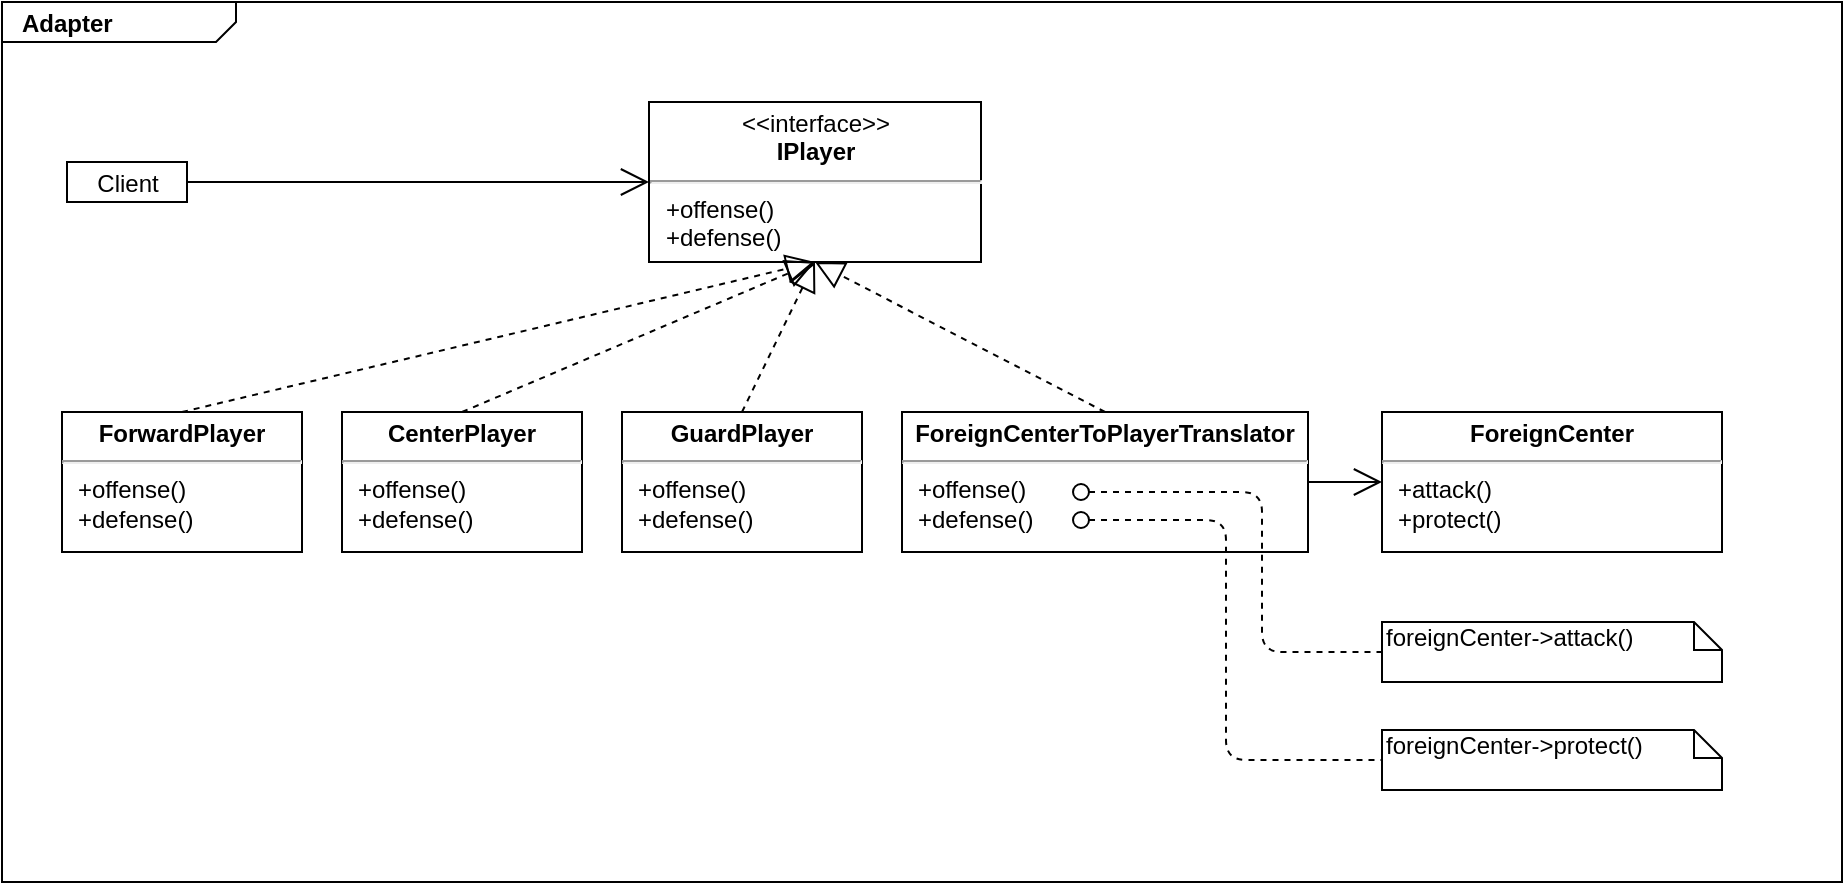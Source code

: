 <mxfile version="12.3.1" type="device" pages="1"><diagram name="Page-1" id="929967ad-93f9-6ef4-fab6-5d389245f69c"><mxGraphModel dx="1422" dy="800" grid="1" gridSize="10" guides="1" tooltips="1" connect="1" arrows="1" fold="1" page="1" pageScale="1.5" pageWidth="827" pageHeight="583" background="none" math="0" shadow="0"><root><mxCell id="0" style=";html=1;"/><mxCell id="1" style=";html=1;" parent="0"/><mxCell id="1672d66443f91eb5-1" value="&lt;p style=&quot;margin: 0px ; margin-top: 4px ; margin-left: 10px ; text-align: left&quot;&gt;&lt;b&gt;Adapter&lt;/b&gt;&lt;/p&gt;" style="html=1;strokeWidth=1;shape=mxgraph.sysml.package;html=1;overflow=fill;whiteSpace=wrap;fillColor=none;gradientColor=none;fontSize=12;align=center;labelX=117.17;" parent="1" vertex="1"><mxGeometry x="130" y="90" width="920" height="440" as="geometry"/></mxCell><mxCell id="XIxZ-qtUUfc86itc31Ho-1" value="&lt;p style=&quot;margin: 0px ; margin-top: 4px ; text-align: center&quot;&gt;&amp;lt;&amp;lt;interface&amp;gt;&amp;gt;&lt;br&gt;&lt;b&gt;IPlayer&lt;/b&gt;&lt;/p&gt;&lt;hr&gt;&lt;p style=&quot;margin: 0px ; margin-left: 8px ; text-align: left&quot;&gt;+offense()&lt;/p&gt;&lt;p style=&quot;margin: 0px ; margin-left: 8px ; text-align: left&quot;&gt;+defense()&lt;/p&gt;" style="shape=rect;html=1;overflow=fill;whiteSpace=wrap;" parent="1" vertex="1"><mxGeometry x="453.5" y="140" width="166" height="80" as="geometry"/></mxCell><mxCell id="XIxZ-qtUUfc86itc31Ho-2" value="&lt;p style=&quot;margin: 0px ; margin-top: 4px ; text-align: center&quot;&gt;&lt;b&gt;ForwardPlayer&lt;/b&gt;&lt;/p&gt;&lt;hr&gt;&lt;p style=&quot;margin: 0px ; margin-left: 8px ; text-align: left&quot;&gt;&lt;span&gt;+offense()&lt;/span&gt;&lt;/p&gt;&lt;p style=&quot;margin: 0px 0px 0px 8px ; text-align: left&quot;&gt;&lt;span&gt;+defense()&lt;/span&gt;&lt;/p&gt;" style="shape=rect;html=1;overflow=fill;whiteSpace=wrap;" parent="1" vertex="1"><mxGeometry x="160" y="295" width="120" height="70" as="geometry"/></mxCell><mxCell id="XIxZ-qtUUfc86itc31Ho-3" value="&lt;p style=&quot;margin: 0px ; margin-top: 4px ; text-align: center&quot;&gt;&lt;b&gt;CenterPlayer&lt;/b&gt;&lt;/p&gt;&lt;hr&gt;&lt;p style=&quot;margin: 0px ; margin-left: 8px ; text-align: left&quot;&gt;&lt;span&gt;+offense()&lt;/span&gt;&lt;br&gt;&lt;/p&gt;&lt;p style=&quot;margin: 0px 0px 0px 8px ; text-align: left&quot;&gt;&lt;span&gt;+defense()&lt;/span&gt;&lt;/p&gt;" style="shape=rect;html=1;overflow=fill;whiteSpace=wrap;" parent="1" vertex="1"><mxGeometry x="300" y="295" width="120" height="70" as="geometry"/></mxCell><mxCell id="XIxZ-qtUUfc86itc31Ho-7" value="" style="endArrow=block;dashed=1;endFill=0;endSize=12;html=1;exitX=0.5;exitY=0;exitDx=0;exitDy=0;entryX=0.5;entryY=1;entryDx=0;entryDy=0;" parent="1" source="XIxZ-qtUUfc86itc31Ho-2" edge="1" target="XIxZ-qtUUfc86itc31Ho-1"><mxGeometry width="160" relative="1" as="geometry"><mxPoint x="52.5" y="225" as="sourcePoint"/><mxPoint x="440" y="240" as="targetPoint"/></mxGeometry></mxCell><mxCell id="XIxZ-qtUUfc86itc31Ho-8" value="" style="endArrow=block;dashed=1;endFill=0;endSize=12;html=1;exitX=0.5;exitY=0;exitDx=0;exitDy=0;entryX=0.5;entryY=1;entryDx=0;entryDy=0;" parent="1" source="XIxZ-qtUUfc86itc31Ho-3" edge="1" target="XIxZ-qtUUfc86itc31Ho-1"><mxGeometry width="160" relative="1" as="geometry"><mxPoint x="457.5" y="284" as="sourcePoint"/><mxPoint x="342.5" y="245" as="targetPoint"/></mxGeometry></mxCell><mxCell id="XIxZ-qtUUfc86itc31Ho-30" value="&lt;p style=&quot;margin: 0px ; margin-top: 4px ; text-align: center&quot;&gt;&lt;span&gt;Client&lt;/span&gt;&lt;br&gt;&lt;/p&gt;" style="shape=rect;html=1;overflow=fill;whiteSpace=wrap;" parent="1" vertex="1"><mxGeometry x="162.5" y="170" width="60" height="20" as="geometry"/></mxCell><mxCell id="XIxZ-qtUUfc86itc31Ho-34" value="" style="endArrow=open;endFill=1;endSize=12;html=1;" parent="1" source="XIxZ-qtUUfc86itc31Ho-30" target="XIxZ-qtUUfc86itc31Ho-1" edge="1"><mxGeometry width="160" relative="1" as="geometry"><mxPoint x="220" y="180" as="sourcePoint"/><mxPoint x="350" y="180" as="targetPoint"/><Array as="points"/></mxGeometry></mxCell><mxCell id="qCIrb5uDWeQ-AAIMlddC-1" value="&lt;p style=&quot;margin: 0px ; margin-top: 4px ; text-align: center&quot;&gt;&lt;b&gt;GuardPlayer&lt;/b&gt;&lt;/p&gt;&lt;hr&gt;&lt;p style=&quot;margin: 0px ; margin-left: 8px ; text-align: left&quot;&gt;&lt;span&gt;+offense()&lt;/span&gt;&lt;br&gt;&lt;/p&gt;&lt;p style=&quot;margin: 0px 0px 0px 8px ; text-align: left&quot;&gt;&lt;span&gt;+defense()&lt;/span&gt;&lt;/p&gt;" style="shape=rect;html=1;overflow=fill;whiteSpace=wrap;" vertex="1" parent="1"><mxGeometry x="440" y="295" width="120" height="70" as="geometry"/></mxCell><mxCell id="qCIrb5uDWeQ-AAIMlddC-2" value="" style="endArrow=block;dashed=1;endFill=0;endSize=12;html=1;exitX=0.5;exitY=0;exitDx=0;exitDy=0;entryX=0.5;entryY=1;entryDx=0;entryDy=0;" edge="1" parent="1" source="qCIrb5uDWeQ-AAIMlddC-1" target="XIxZ-qtUUfc86itc31Ho-1"><mxGeometry width="160" relative="1" as="geometry"><mxPoint x="651.5" y="284" as="sourcePoint"/><mxPoint x="536.5" y="245" as="targetPoint"/></mxGeometry></mxCell><mxCell id="qCIrb5uDWeQ-AAIMlddC-3" value="&lt;p style=&quot;margin: 0px ; margin-top: 4px ; text-align: center&quot;&gt;&lt;b&gt;ForeignCenter&lt;/b&gt;&lt;/p&gt;&lt;hr&gt;&lt;p style=&quot;margin: 0px ; margin-left: 8px ; text-align: left&quot;&gt;&lt;span&gt;+attack()&lt;/span&gt;&lt;br&gt;&lt;/p&gt;&lt;p style=&quot;margin: 0px 0px 0px 8px ; text-align: left&quot;&gt;&lt;span&gt;+protect()&lt;/span&gt;&lt;/p&gt;" style="shape=rect;html=1;overflow=fill;whiteSpace=wrap;" vertex="1" parent="1"><mxGeometry x="820" y="295" width="170" height="70" as="geometry"/></mxCell><mxCell id="qCIrb5uDWeQ-AAIMlddC-5" value="&lt;p style=&quot;margin: 0px ; margin-top: 4px ; text-align: center&quot;&gt;&lt;b&gt;ForeignCenterToPlayerTranslator&lt;/b&gt;&lt;/p&gt;&lt;hr&gt;&lt;p style=&quot;margin: 0px ; margin-left: 8px ; text-align: left&quot;&gt;&lt;span&gt;+offense()&lt;/span&gt;&lt;br&gt;&lt;/p&gt;&lt;p style=&quot;margin: 0px 0px 0px 8px ; text-align: left&quot;&gt;&lt;span&gt;+defense()&lt;/span&gt;&lt;/p&gt;" style="shape=rect;html=1;overflow=fill;whiteSpace=wrap;" vertex="1" parent="1"><mxGeometry x="580" y="295" width="203" height="70" as="geometry"/></mxCell><mxCell id="qCIrb5uDWeQ-AAIMlddC-6" value="" style="endArrow=block;dashed=1;endFill=0;endSize=12;html=1;exitX=0.5;exitY=0;exitDx=0;exitDy=0;entryX=0.5;entryY=1;entryDx=0;entryDy=0;" edge="1" parent="1" source="qCIrb5uDWeQ-AAIMlddC-5" target="XIxZ-qtUUfc86itc31Ho-1"><mxGeometry width="160" relative="1" as="geometry"><mxPoint x="425" y="579" as="sourcePoint"/><mxPoint x="310" y="540" as="targetPoint"/></mxGeometry></mxCell><mxCell id="qCIrb5uDWeQ-AAIMlddC-10" value="" style="endArrow=open;endFill=1;endSize=12;html=1;entryX=0;entryY=0.5;entryDx=0;entryDy=0;exitX=1;exitY=0.5;exitDx=0;exitDy=0;" edge="1" parent="1" source="qCIrb5uDWeQ-AAIMlddC-5" target="qCIrb5uDWeQ-AAIMlddC-3"><mxGeometry width="160" relative="1" as="geometry"><mxPoint x="742" y="437" as="sourcePoint"/><mxPoint x="973" y="437" as="targetPoint"/><Array as="points"/></mxGeometry></mxCell><mxCell id="qCIrb5uDWeQ-AAIMlddC-11" value="foreignCenter-&amp;gt;attack()" style="shape=note;whiteSpace=wrap;html=1;size=14;verticalAlign=top;align=left;spacingTop=-6;" vertex="1" parent="1"><mxGeometry x="820" y="400" width="170" height="30" as="geometry"/></mxCell><mxCell id="qCIrb5uDWeQ-AAIMlddC-13" value="" style="html=1;verticalAlign=bottom;startArrow=oval;startFill=0;endArrow=none;startSize=8;dashed=1;endFill=0;entryX=0;entryY=0.5;entryDx=0;entryDy=0;entryPerimeter=0;" edge="1" parent="1" target="qCIrb5uDWeQ-AAIMlddC-11"><mxGeometry x="0.192" y="-20" width="60" relative="1" as="geometry"><mxPoint x="669.5" y="335" as="sourcePoint"/><mxPoint x="729.5" y="335" as="targetPoint"/><Array as="points"><mxPoint x="760" y="335"/><mxPoint x="760" y="415"/></Array><mxPoint y="-1" as="offset"/></mxGeometry></mxCell><mxCell id="qCIrb5uDWeQ-AAIMlddC-16" value="foreignCenter-&amp;gt;protect()" style="shape=note;whiteSpace=wrap;html=1;size=14;verticalAlign=top;align=left;spacingTop=-6;" vertex="1" parent="1"><mxGeometry x="820" y="454" width="170" height="30" as="geometry"/></mxCell><mxCell id="qCIrb5uDWeQ-AAIMlddC-17" value="" style="html=1;verticalAlign=bottom;startArrow=oval;startFill=0;endArrow=none;startSize=8;dashed=1;endFill=0;entryX=0;entryY=0.5;entryDx=0;entryDy=0;entryPerimeter=0;" edge="1" parent="1" target="qCIrb5uDWeQ-AAIMlddC-16"><mxGeometry x="0.192" y="-20" width="60" relative="1" as="geometry"><mxPoint x="669.5" y="349" as="sourcePoint"/><mxPoint x="819" y="469" as="targetPoint"/><mxPoint y="-1" as="offset"/><Array as="points"><mxPoint x="742" y="349"/><mxPoint x="742" y="469"/></Array></mxGeometry></mxCell></root></mxGraphModel></diagram></mxfile>